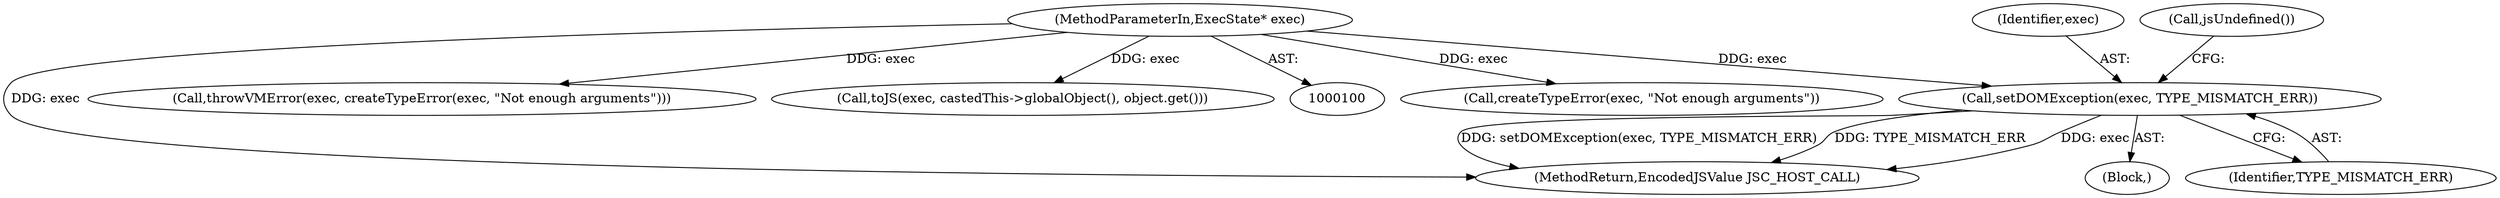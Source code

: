 digraph "0_Chrome_b944f670bb7a8a919daac497a4ea0536c954c201_20@pointer" {
"1000122" [label="(Call,setDOMException(exec, TYPE_MISMATCH_ERR))"];
"1000101" [label="(MethodParameterIn,ExecState* exec)"];
"1000122" [label="(Call,setDOMException(exec, TYPE_MISMATCH_ERR))"];
"1000111" [label="(Call,createTypeError(exec, \"Not enough arguments\"))"];
"1000148" [label="(MethodReturn,EncodedJSValue JSC_HOST_CALL)"];
"1000123" [label="(Identifier,exec)"];
"1000127" [label="(Call,jsUndefined())"];
"1000109" [label="(Call,throwVMError(exec, createTypeError(exec, \"Not enough arguments\")))"];
"1000101" [label="(MethodParameterIn,ExecState* exec)"];
"1000121" [label="(Block,)"];
"1000144" [label="(Call,toJS(exec, castedThis->globalObject(), object.get()))"];
"1000124" [label="(Identifier,TYPE_MISMATCH_ERR)"];
"1000122" -> "1000121"  [label="AST: "];
"1000122" -> "1000124"  [label="CFG: "];
"1000123" -> "1000122"  [label="AST: "];
"1000124" -> "1000122"  [label="AST: "];
"1000127" -> "1000122"  [label="CFG: "];
"1000122" -> "1000148"  [label="DDG: exec"];
"1000122" -> "1000148"  [label="DDG: setDOMException(exec, TYPE_MISMATCH_ERR)"];
"1000122" -> "1000148"  [label="DDG: TYPE_MISMATCH_ERR"];
"1000101" -> "1000122"  [label="DDG: exec"];
"1000101" -> "1000100"  [label="AST: "];
"1000101" -> "1000148"  [label="DDG: exec"];
"1000101" -> "1000109"  [label="DDG: exec"];
"1000101" -> "1000111"  [label="DDG: exec"];
"1000101" -> "1000144"  [label="DDG: exec"];
}

